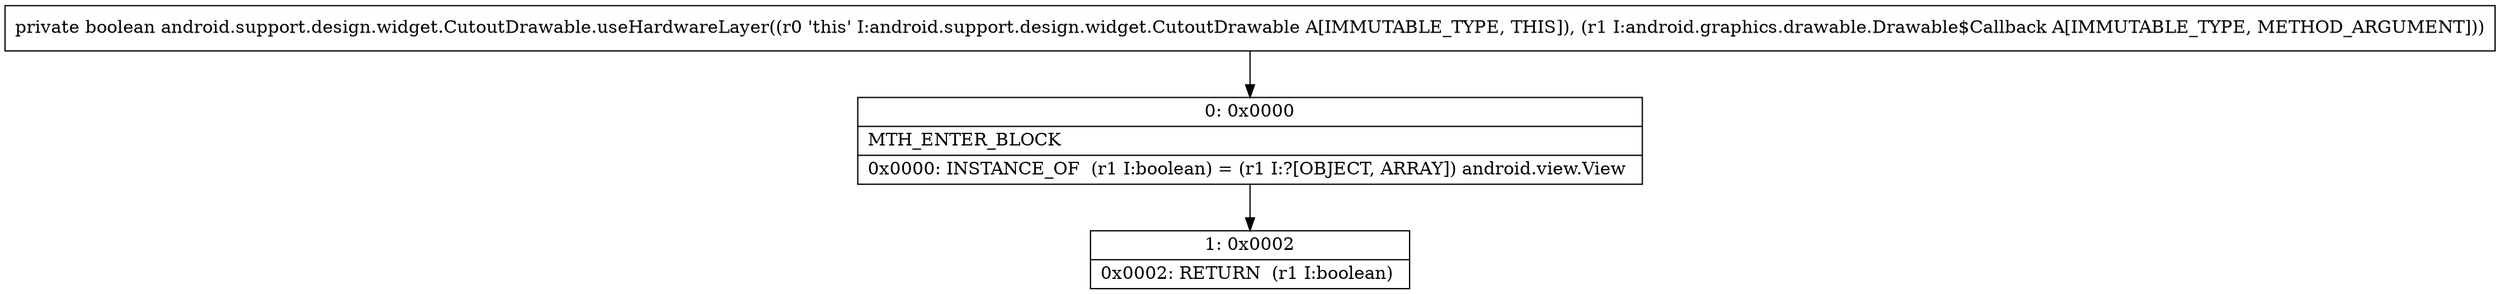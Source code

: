 digraph "CFG forandroid.support.design.widget.CutoutDrawable.useHardwareLayer(Landroid\/graphics\/drawable\/Drawable$Callback;)Z" {
Node_0 [shape=record,label="{0\:\ 0x0000|MTH_ENTER_BLOCK\l|0x0000: INSTANCE_OF  (r1 I:boolean) = (r1 I:?[OBJECT, ARRAY]) android.view.View \l}"];
Node_1 [shape=record,label="{1\:\ 0x0002|0x0002: RETURN  (r1 I:boolean) \l}"];
MethodNode[shape=record,label="{private boolean android.support.design.widget.CutoutDrawable.useHardwareLayer((r0 'this' I:android.support.design.widget.CutoutDrawable A[IMMUTABLE_TYPE, THIS]), (r1 I:android.graphics.drawable.Drawable$Callback A[IMMUTABLE_TYPE, METHOD_ARGUMENT])) }"];
MethodNode -> Node_0;
Node_0 -> Node_1;
}

